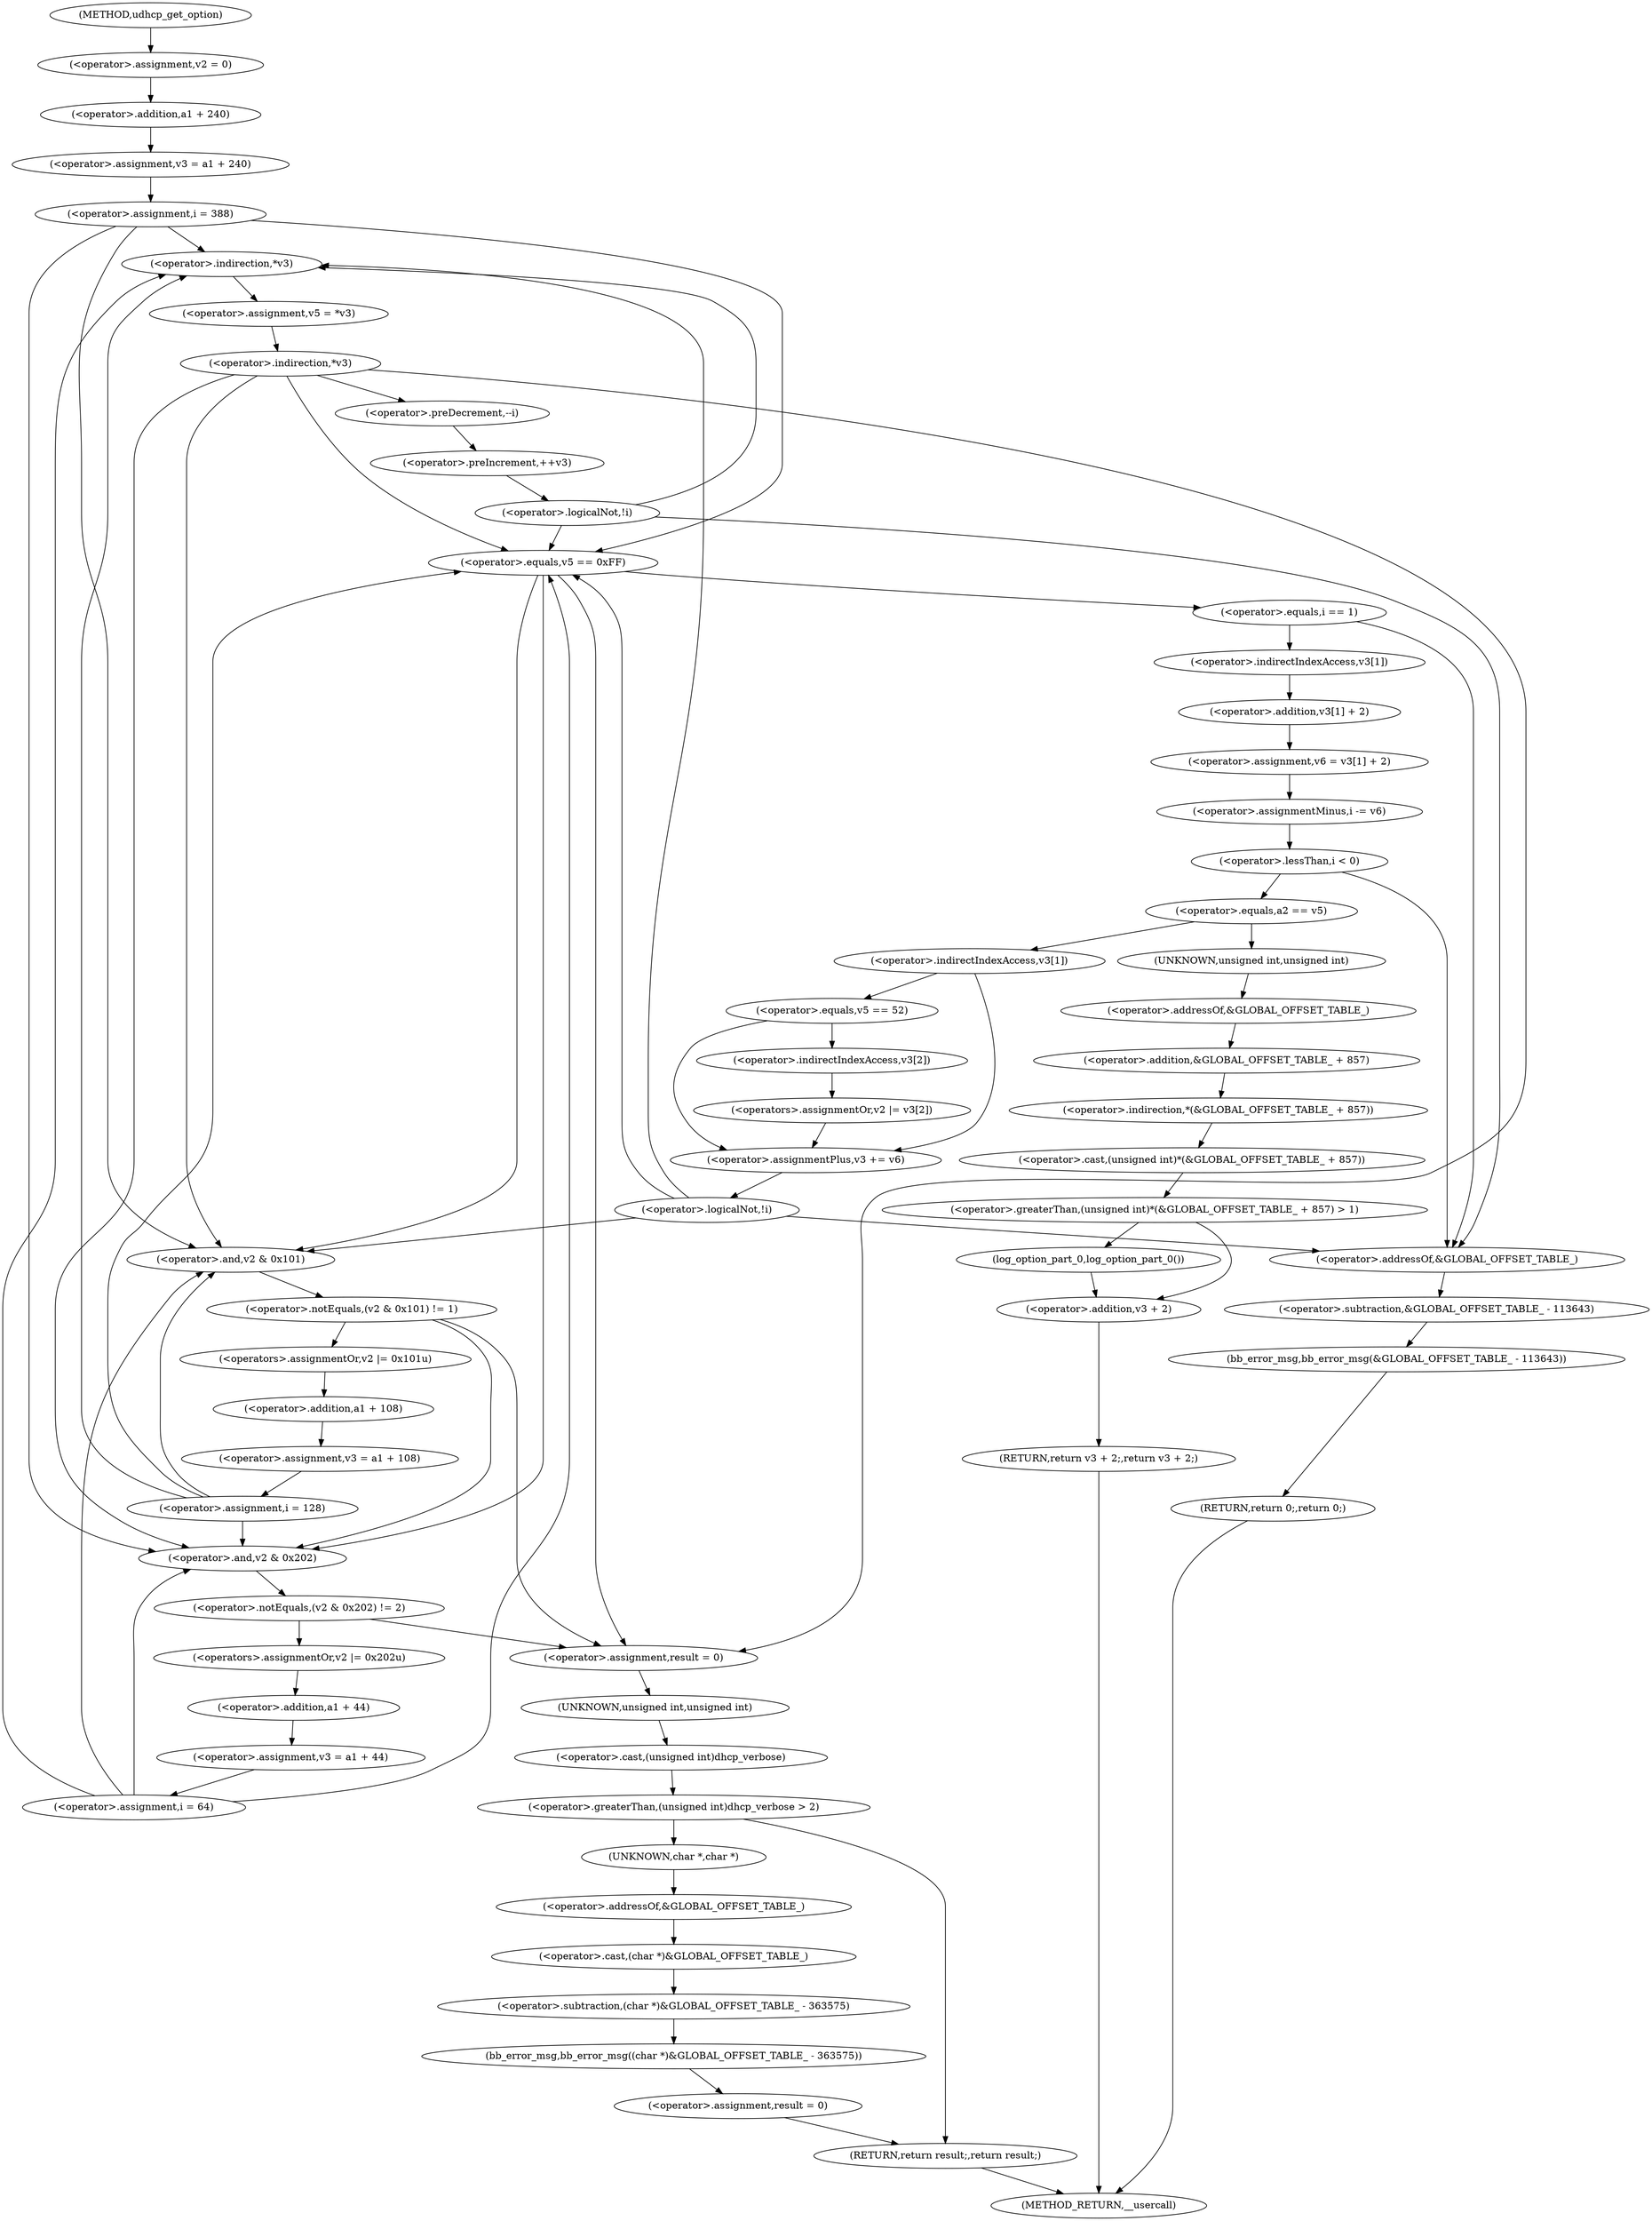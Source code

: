 digraph udhcp_get_option {  
"1000117" [label = "(<operator>.assignment,v2 = 0)" ]
"1000120" [label = "(<operator>.assignment,v3 = a1 + 240)" ]
"1000122" [label = "(<operator>.addition,a1 + 240)" ]
"1000126" [label = "(<operator>.assignment,i = 388)" ]
"1000129" [label = "(<operator>.assignment,i = 64)" ]
"1000142" [label = "(<operator>.assignment,v5 = *v3)" ]
"1000144" [label = "(<operator>.indirection,*v3)" ]
"1000147" [label = "(<operator>.indirection,*v3)" ]
"1000150" [label = "(<operator>.preDecrement,--i)" ]
"1000152" [label = "(<operator>.preIncrement,++v3)" ]
"1000155" [label = "(<operator>.logicalNot,!i)" ]
"1000159" [label = "(<operator>.equals,v5 == 0xFF)" ]
"1000164" [label = "(<operator>.equals,i == 1)" ]
"1000168" [label = "(<operator>.assignment,v6 = v3[1] + 2)" ]
"1000170" [label = "(<operator>.addition,v3[1] + 2)" ]
"1000171" [label = "(<operator>.indirectIndexAccess,v3[1])" ]
"1000175" [label = "(<operator>.assignmentMinus,i -= v6)" ]
"1000179" [label = "(<operator>.lessThan,i < 0)" ]
"1000184" [label = "(<operator>.equals,a2 == v5)" ]
"1000189" [label = "(<operator>.greaterThan,(unsigned int)*(&GLOBAL_OFFSET_TABLE_ + 857) > 1)" ]
"1000190" [label = "(<operator>.cast,(unsigned int)*(&GLOBAL_OFFSET_TABLE_ + 857))" ]
"1000191" [label = "(UNKNOWN,unsigned int,unsigned int)" ]
"1000192" [label = "(<operator>.indirection,*(&GLOBAL_OFFSET_TABLE_ + 857))" ]
"1000193" [label = "(<operator>.addition,&GLOBAL_OFFSET_TABLE_ + 857)" ]
"1000194" [label = "(<operator>.addressOf,&GLOBAL_OFFSET_TABLE_)" ]
"1000198" [label = "(log_option_part_0,log_option_part_0())" ]
"1000199" [label = "(RETURN,return v3 + 2;,return v3 + 2;)" ]
"1000200" [label = "(<operator>.addition,v3 + 2)" ]
"1000204" [label = "(<operator>.indirectIndexAccess,v3[1])" ]
"1000209" [label = "(<operator>.equals,v5 == 52)" ]
"1000212" [label = "(<operators>.assignmentOr,v2 |= v3[2])" ]
"1000214" [label = "(<operator>.indirectIndexAccess,v3[2])" ]
"1000217" [label = "(<operator>.assignmentPlus,v3 += v6)" ]
"1000221" [label = "(<operator>.logicalNot,!i)" ]
"1000225" [label = "(bb_error_msg,bb_error_msg(&GLOBAL_OFFSET_TABLE_ - 113643))" ]
"1000226" [label = "(<operator>.subtraction,&GLOBAL_OFFSET_TABLE_ - 113643)" ]
"1000227" [label = "(<operator>.addressOf,&GLOBAL_OFFSET_TABLE_)" ]
"1000230" [label = "(RETURN,return 0;,return 0;)" ]
"1000233" [label = "(<operator>.notEquals,(v2 & 0x101) != 1)" ]
"1000234" [label = "(<operator>.and,v2 & 0x101)" ]
"1000239" [label = "(<operators>.assignmentOr,v2 |= 0x101u)" ]
"1000242" [label = "(<operator>.assignment,v3 = a1 + 108)" ]
"1000244" [label = "(<operator>.addition,a1 + 108)" ]
"1000247" [label = "(<operator>.assignment,i = 128)" ]
"1000251" [label = "(<operator>.notEquals,(v2 & 0x202) != 2)" ]
"1000252" [label = "(<operator>.and,v2 & 0x202)" ]
"1000257" [label = "(<operators>.assignmentOr,v2 |= 0x202u)" ]
"1000260" [label = "(<operator>.assignment,v3 = a1 + 44)" ]
"1000262" [label = "(<operator>.addition,a1 + 44)" ]
"1000265" [label = "(<operator>.assignment,result = 0)" ]
"1000269" [label = "(<operator>.greaterThan,(unsigned int)dhcp_verbose > 2)" ]
"1000270" [label = "(<operator>.cast,(unsigned int)dhcp_verbose)" ]
"1000271" [label = "(UNKNOWN,unsigned int,unsigned int)" ]
"1000275" [label = "(bb_error_msg,bb_error_msg((char *)&GLOBAL_OFFSET_TABLE_ - 363575))" ]
"1000276" [label = "(<operator>.subtraction,(char *)&GLOBAL_OFFSET_TABLE_ - 363575)" ]
"1000277" [label = "(<operator>.cast,(char *)&GLOBAL_OFFSET_TABLE_)" ]
"1000278" [label = "(UNKNOWN,char *,char *)" ]
"1000279" [label = "(<operator>.addressOf,&GLOBAL_OFFSET_TABLE_)" ]
"1000282" [label = "(<operator>.assignment,result = 0)" ]
"1000285" [label = "(RETURN,return result;,return result;)" ]
"1000107" [label = "(METHOD,udhcp_get_option)" ]
"1000287" [label = "(METHOD_RETURN,__usercall)" ]
  "1000117" -> "1000122" 
  "1000120" -> "1000126" 
  "1000122" -> "1000120" 
  "1000126" -> "1000144" 
  "1000126" -> "1000159" 
  "1000126" -> "1000234" 
  "1000126" -> "1000252" 
  "1000129" -> "1000144" 
  "1000129" -> "1000159" 
  "1000129" -> "1000234" 
  "1000129" -> "1000252" 
  "1000142" -> "1000147" 
  "1000144" -> "1000142" 
  "1000147" -> "1000159" 
  "1000147" -> "1000234" 
  "1000147" -> "1000252" 
  "1000147" -> "1000265" 
  "1000147" -> "1000150" 
  "1000150" -> "1000152" 
  "1000152" -> "1000155" 
  "1000155" -> "1000144" 
  "1000155" -> "1000159" 
  "1000155" -> "1000227" 
  "1000159" -> "1000234" 
  "1000159" -> "1000252" 
  "1000159" -> "1000265" 
  "1000159" -> "1000164" 
  "1000164" -> "1000227" 
  "1000164" -> "1000171" 
  "1000168" -> "1000175" 
  "1000170" -> "1000168" 
  "1000171" -> "1000170" 
  "1000175" -> "1000179" 
  "1000179" -> "1000227" 
  "1000179" -> "1000184" 
  "1000184" -> "1000191" 
  "1000184" -> "1000204" 
  "1000189" -> "1000198" 
  "1000189" -> "1000200" 
  "1000190" -> "1000189" 
  "1000191" -> "1000194" 
  "1000192" -> "1000190" 
  "1000193" -> "1000192" 
  "1000194" -> "1000193" 
  "1000198" -> "1000200" 
  "1000199" -> "1000287" 
  "1000200" -> "1000199" 
  "1000204" -> "1000209" 
  "1000204" -> "1000217" 
  "1000209" -> "1000214" 
  "1000209" -> "1000217" 
  "1000212" -> "1000217" 
  "1000214" -> "1000212" 
  "1000217" -> "1000221" 
  "1000221" -> "1000144" 
  "1000221" -> "1000159" 
  "1000221" -> "1000234" 
  "1000221" -> "1000227" 
  "1000225" -> "1000230" 
  "1000226" -> "1000225" 
  "1000227" -> "1000226" 
  "1000230" -> "1000287" 
  "1000233" -> "1000252" 
  "1000233" -> "1000265" 
  "1000233" -> "1000239" 
  "1000234" -> "1000233" 
  "1000239" -> "1000244" 
  "1000242" -> "1000247" 
  "1000244" -> "1000242" 
  "1000247" -> "1000144" 
  "1000247" -> "1000159" 
  "1000247" -> "1000234" 
  "1000247" -> "1000252" 
  "1000251" -> "1000265" 
  "1000251" -> "1000257" 
  "1000252" -> "1000251" 
  "1000257" -> "1000262" 
  "1000260" -> "1000129" 
  "1000262" -> "1000260" 
  "1000265" -> "1000271" 
  "1000269" -> "1000278" 
  "1000269" -> "1000285" 
  "1000270" -> "1000269" 
  "1000271" -> "1000270" 
  "1000275" -> "1000282" 
  "1000276" -> "1000275" 
  "1000277" -> "1000276" 
  "1000278" -> "1000279" 
  "1000279" -> "1000277" 
  "1000282" -> "1000285" 
  "1000285" -> "1000287" 
  "1000107" -> "1000117" 
}
